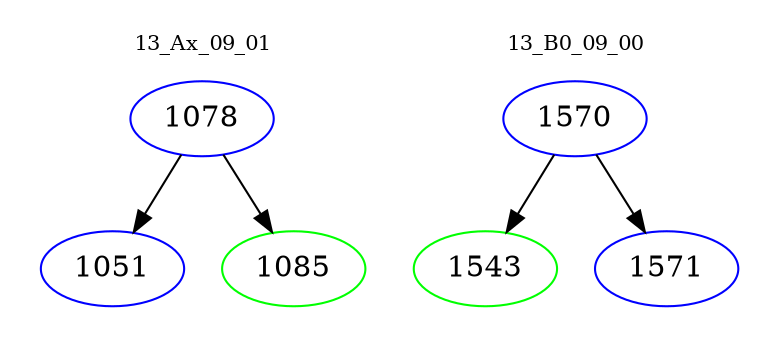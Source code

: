 digraph{
subgraph cluster_0 {
color = white
label = "13_Ax_09_01";
fontsize=10;
T0_1078 [label="1078", color="blue"]
T0_1078 -> T0_1051 [color="black"]
T0_1051 [label="1051", color="blue"]
T0_1078 -> T0_1085 [color="black"]
T0_1085 [label="1085", color="green"]
}
subgraph cluster_1 {
color = white
label = "13_B0_09_00";
fontsize=10;
T1_1570 [label="1570", color="blue"]
T1_1570 -> T1_1543 [color="black"]
T1_1543 [label="1543", color="green"]
T1_1570 -> T1_1571 [color="black"]
T1_1571 [label="1571", color="blue"]
}
}
